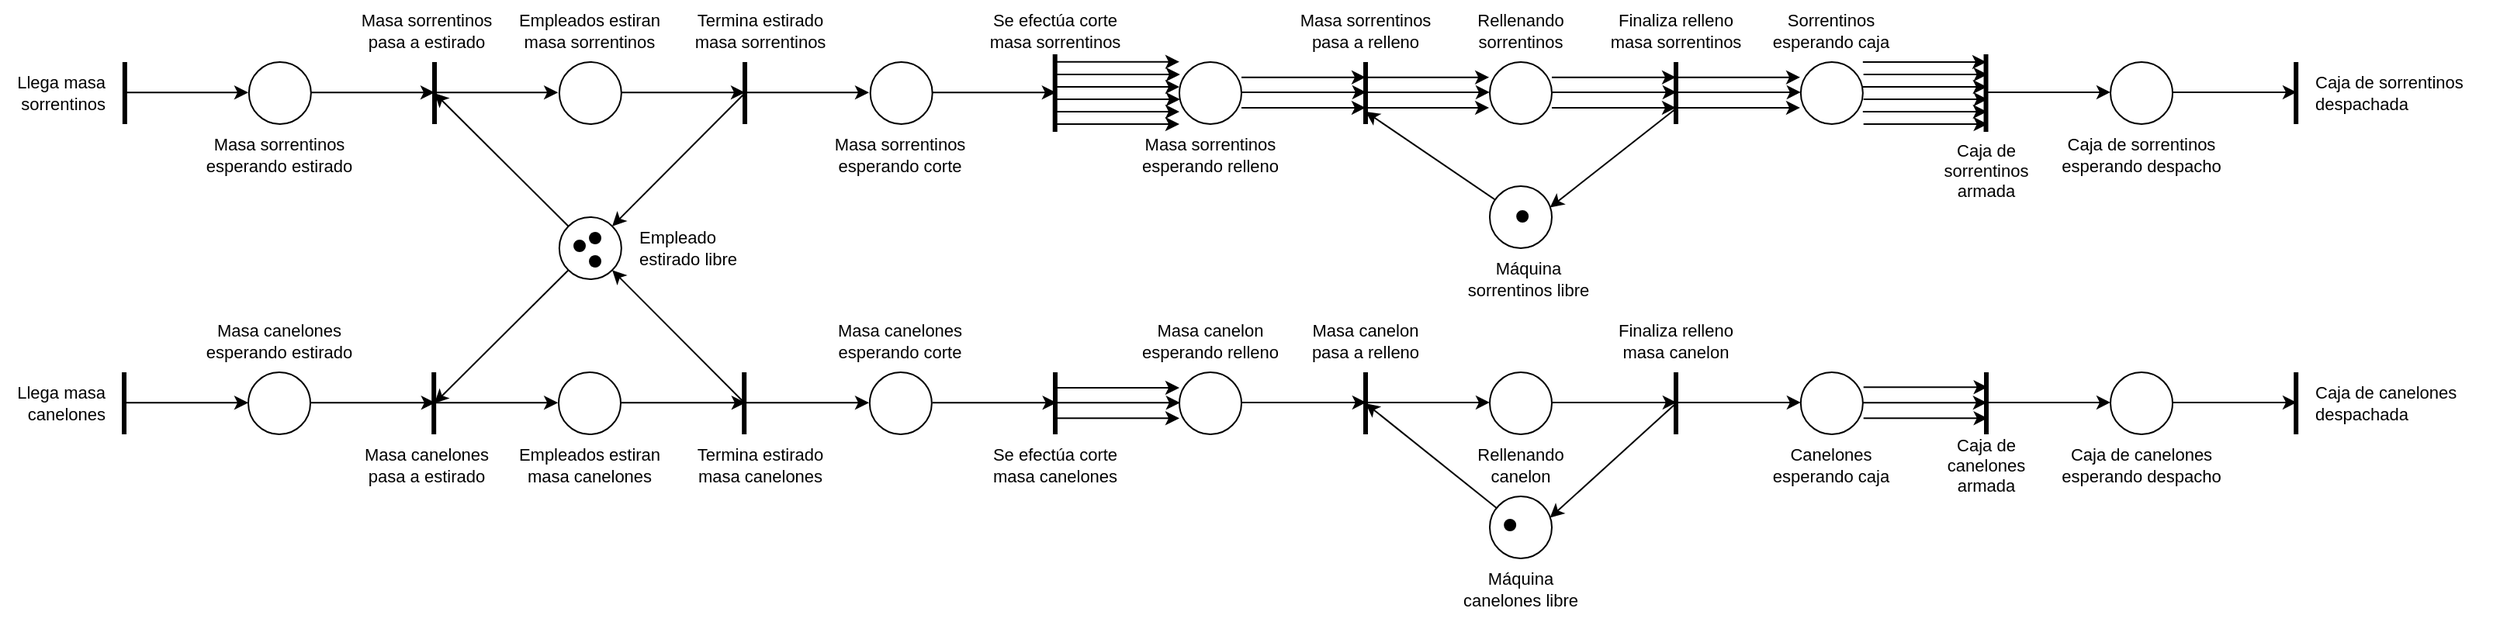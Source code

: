 <mxfile version="13.9.6" type="github">
  <diagram id="g_HcBNm5QV51gmT7OhGk" name="Page-1">
    <mxGraphModel dx="1673" dy="898" grid="1" gridSize="10" guides="1" tooltips="1" connect="1" arrows="1" fold="1" page="1" pageScale="1" pageWidth="1654" pageHeight="1169" math="0" shadow="0">
      <root>
        <mxCell id="0" />
        <mxCell id="1" parent="0" />
        <mxCell id="V5hoFHGnkRwSR9a1hQXE-2" value="" style="endArrow=none;html=1;strokeWidth=3;" parent="1" edge="1">
          <mxGeometry width="50" height="50" relative="1" as="geometry">
            <mxPoint x="297" y="240" as="sourcePoint" />
            <mxPoint x="297" y="200" as="targetPoint" />
          </mxGeometry>
        </mxCell>
        <mxCell id="V5hoFHGnkRwSR9a1hQXE-8" value="" style="endArrow=none;html=1;strokeWidth=3;" parent="1" edge="1">
          <mxGeometry width="50" height="50" relative="1" as="geometry">
            <mxPoint x="296.58" y="440.0" as="sourcePoint" />
            <mxPoint x="296.58" y="400" as="targetPoint" />
          </mxGeometry>
        </mxCell>
        <mxCell id="V5hoFHGnkRwSR9a1hQXE-29" value="" style="endArrow=classic;html=1;strokeWidth=1;" parent="1" edge="1">
          <mxGeometry width="50" height="50" relative="1" as="geometry">
            <mxPoint x="296.58" y="419.66" as="sourcePoint" />
            <mxPoint x="376.58" y="419.66" as="targetPoint" />
          </mxGeometry>
        </mxCell>
        <mxCell id="V5hoFHGnkRwSR9a1hQXE-31" value="" style="endArrow=classic;html=1;strokeWidth=1;" parent="1" edge="1">
          <mxGeometry width="50" height="50" relative="1" as="geometry">
            <mxPoint x="296.58" y="219.66" as="sourcePoint" />
            <mxPoint x="376.58" y="219.66" as="targetPoint" />
          </mxGeometry>
        </mxCell>
        <mxCell id="V5hoFHGnkRwSR9a1hQXE-69" value="" style="ellipse;whiteSpace=wrap;html=1;aspect=fixed;" parent="1" vertex="1">
          <mxGeometry x="177.0" y="400" width="40" height="40" as="geometry" />
        </mxCell>
        <mxCell id="V5hoFHGnkRwSR9a1hQXE-70" value="" style="endArrow=none;html=1;strokeWidth=3;" parent="1" edge="1">
          <mxGeometry width="50" height="50" relative="1" as="geometry">
            <mxPoint x="97.0" y="440.0" as="sourcePoint" />
            <mxPoint x="97.0" y="400.0" as="targetPoint" />
          </mxGeometry>
        </mxCell>
        <mxCell id="V5hoFHGnkRwSR9a1hQXE-71" value="" style="endArrow=classic;html=1;strokeWidth=1;" parent="1" edge="1">
          <mxGeometry width="50" height="50" relative="1" as="geometry">
            <mxPoint x="97.0" y="419.66" as="sourcePoint" />
            <mxPoint x="177.0" y="419.66" as="targetPoint" />
          </mxGeometry>
        </mxCell>
        <mxCell id="V5hoFHGnkRwSR9a1hQXE-72" value="" style="endArrow=classic;html=1;strokeWidth=1;" parent="1" edge="1">
          <mxGeometry width="50" height="50" relative="1" as="geometry">
            <mxPoint x="217.42" y="419.66" as="sourcePoint" />
            <mxPoint x="297.42" y="419.66" as="targetPoint" />
          </mxGeometry>
        </mxCell>
        <mxCell id="V5hoFHGnkRwSR9a1hQXE-73" value="" style="endArrow=none;html=1;strokeWidth=3;" parent="1" edge="1">
          <mxGeometry width="50" height="50" relative="1" as="geometry">
            <mxPoint x="97.42" y="240.0" as="sourcePoint" />
            <mxPoint x="97.42" y="200.0" as="targetPoint" />
          </mxGeometry>
        </mxCell>
        <mxCell id="V5hoFHGnkRwSR9a1hQXE-74" value="" style="endArrow=classic;html=1;strokeWidth=1;" parent="1" edge="1">
          <mxGeometry width="50" height="50" relative="1" as="geometry">
            <mxPoint x="97.0" y="219.66" as="sourcePoint" />
            <mxPoint x="177.0" y="219.66" as="targetPoint" />
          </mxGeometry>
        </mxCell>
        <mxCell id="V5hoFHGnkRwSR9a1hQXE-75" value="" style="ellipse;whiteSpace=wrap;html=1;aspect=fixed;" parent="1" vertex="1">
          <mxGeometry x="177.42" y="200" width="40" height="40" as="geometry" />
        </mxCell>
        <mxCell id="V5hoFHGnkRwSR9a1hQXE-76" value="" style="endArrow=classic;html=1;strokeWidth=1;" parent="1" edge="1">
          <mxGeometry width="50" height="50" relative="1" as="geometry">
            <mxPoint x="217.0" y="219.66" as="sourcePoint" />
            <mxPoint x="297" y="219.66" as="targetPoint" />
          </mxGeometry>
        </mxCell>
        <mxCell id="V5hoFHGnkRwSR9a1hQXE-88" value="&lt;div&gt;Llega masa sorrentinos&lt;/div&gt;" style="text;html=1;strokeColor=none;fillColor=none;align=right;verticalAlign=middle;whiteSpace=wrap;rounded=0;fontSize=11;" parent="1" vertex="1">
          <mxGeometry x="17" y="200" width="70" height="40" as="geometry" />
        </mxCell>
        <mxCell id="V5hoFHGnkRwSR9a1hQXE-89" value="&lt;div&gt;Llega masa canelones&lt;/div&gt;" style="text;html=1;strokeColor=none;fillColor=none;align=right;verticalAlign=middle;whiteSpace=wrap;rounded=0;fontSize=11;" parent="1" vertex="1">
          <mxGeometry x="17" y="400" width="70" height="40" as="geometry" />
        </mxCell>
        <mxCell id="V5hoFHGnkRwSR9a1hQXE-90" value="" style="ellipse;whiteSpace=wrap;html=1;aspect=fixed;" parent="1" vertex="1">
          <mxGeometry x="377" y="400" width="40" height="40" as="geometry" />
        </mxCell>
        <mxCell id="V5hoFHGnkRwSR9a1hQXE-91" value="" style="ellipse;whiteSpace=wrap;html=1;aspect=fixed;" parent="1" vertex="1">
          <mxGeometry x="377.42" y="200" width="40" height="40" as="geometry" />
        </mxCell>
        <mxCell id="V5hoFHGnkRwSR9a1hQXE-92" value="" style="ellipse;whiteSpace=wrap;html=1;aspect=fixed;" parent="1" vertex="1">
          <mxGeometry x="377.42" y="300" width="40" height="40" as="geometry" />
        </mxCell>
        <mxCell id="V5hoFHGnkRwSR9a1hQXE-93" value="" style="endArrow=none;html=1;strokeWidth=3;" parent="1" edge="1">
          <mxGeometry width="50" height="50" relative="1" as="geometry">
            <mxPoint x="497.0" y="240.0" as="sourcePoint" />
            <mxPoint x="497.0" y="200" as="targetPoint" />
          </mxGeometry>
        </mxCell>
        <mxCell id="V5hoFHGnkRwSR9a1hQXE-94" value="" style="endArrow=none;html=1;strokeWidth=3;" parent="1" edge="1">
          <mxGeometry width="50" height="50" relative="1" as="geometry">
            <mxPoint x="496.58" y="440" as="sourcePoint" />
            <mxPoint x="496.58" y="400" as="targetPoint" />
          </mxGeometry>
        </mxCell>
        <mxCell id="V5hoFHGnkRwSR9a1hQXE-95" value="" style="endArrow=classic;html=1;strokeWidth=1;" parent="1" edge="1">
          <mxGeometry width="50" height="50" relative="1" as="geometry">
            <mxPoint x="417.42" y="419.66" as="sourcePoint" />
            <mxPoint x="497.42" y="419.66" as="targetPoint" />
          </mxGeometry>
        </mxCell>
        <mxCell id="V5hoFHGnkRwSR9a1hQXE-96" value="" style="endArrow=classic;html=1;strokeWidth=1;" parent="1" edge="1">
          <mxGeometry width="50" height="50" relative="1" as="geometry">
            <mxPoint x="417" y="219.66" as="sourcePoint" />
            <mxPoint x="497.0" y="219.66" as="targetPoint" />
          </mxGeometry>
        </mxCell>
        <mxCell id="V5hoFHGnkRwSR9a1hQXE-97" value="" style="endArrow=classic;html=1;strokeWidth=1;" parent="1" target="V5hoFHGnkRwSR9a1hQXE-92" edge="1">
          <mxGeometry width="50" height="50" relative="1" as="geometry">
            <mxPoint x="497" y="420" as="sourcePoint" />
            <mxPoint x="507.42" y="429.66" as="targetPoint" />
          </mxGeometry>
        </mxCell>
        <mxCell id="V5hoFHGnkRwSR9a1hQXE-98" value="" style="endArrow=classic;html=1;strokeWidth=1;" parent="1" target="V5hoFHGnkRwSR9a1hQXE-92" edge="1">
          <mxGeometry width="50" height="50" relative="1" as="geometry">
            <mxPoint x="497" y="220" as="sourcePoint" />
            <mxPoint x="421.503" y="344.201" as="targetPoint" />
          </mxGeometry>
        </mxCell>
        <mxCell id="V5hoFHGnkRwSR9a1hQXE-99" value="" style="endArrow=classic;html=1;strokeWidth=1;" parent="1" source="V5hoFHGnkRwSR9a1hQXE-92" edge="1">
          <mxGeometry width="50" height="50" relative="1" as="geometry">
            <mxPoint x="507" y="430" as="sourcePoint" />
            <mxPoint x="297" y="420" as="targetPoint" />
          </mxGeometry>
        </mxCell>
        <mxCell id="V5hoFHGnkRwSR9a1hQXE-100" value="" style="endArrow=classic;html=1;strokeWidth=1;" parent="1" source="V5hoFHGnkRwSR9a1hQXE-92" edge="1">
          <mxGeometry width="50" height="50" relative="1" as="geometry">
            <mxPoint x="393.278" y="344.142" as="sourcePoint" />
            <mxPoint x="297" y="220" as="targetPoint" />
          </mxGeometry>
        </mxCell>
        <mxCell id="V5hoFHGnkRwSR9a1hQXE-102" value="&lt;div&gt;Empleados estiran&lt;/div&gt;&lt;div&gt;masa sorrentinos&lt;/div&gt;" style="text;html=1;strokeColor=none;fillColor=none;align=center;verticalAlign=middle;whiteSpace=wrap;rounded=0;fontSize=11;" parent="1" vertex="1">
          <mxGeometry x="337.42" y="160" width="119.58" height="40" as="geometry" />
        </mxCell>
        <mxCell id="V5hoFHGnkRwSR9a1hQXE-103" value="&lt;div&gt;Empleados estiran&lt;/div&gt;&lt;div&gt;masa canelones&lt;br&gt;&lt;/div&gt;" style="text;html=1;strokeColor=none;fillColor=none;align=center;verticalAlign=middle;whiteSpace=wrap;rounded=0;fontSize=11;" parent="1" vertex="1">
          <mxGeometry x="337.21" y="440" width="119.58" height="40" as="geometry" />
        </mxCell>
        <mxCell id="V5hoFHGnkRwSR9a1hQXE-104" value="" style="ellipse;whiteSpace=wrap;html=1;aspect=fixed;fontSize=11;fillColor=#000000;" parent="1" vertex="1">
          <mxGeometry x="397" y="310" width="7" height="7" as="geometry" />
        </mxCell>
        <mxCell id="V5hoFHGnkRwSR9a1hQXE-105" value="" style="ellipse;whiteSpace=wrap;html=1;aspect=fixed;fontSize=11;fillColor=#000000;" parent="1" vertex="1">
          <mxGeometry x="397" y="325" width="7" height="7" as="geometry" />
        </mxCell>
        <mxCell id="V5hoFHGnkRwSR9a1hQXE-106" value="" style="ellipse;whiteSpace=wrap;html=1;aspect=fixed;fontSize=11;fillColor=#000000;" parent="1" vertex="1">
          <mxGeometry x="387" y="315" width="7" height="7" as="geometry" />
        </mxCell>
        <mxCell id="V5hoFHGnkRwSR9a1hQXE-108" value="" style="ellipse;whiteSpace=wrap;html=1;aspect=fixed;" parent="1" vertex="1">
          <mxGeometry x="577.42" y="400" width="40" height="40" as="geometry" />
        </mxCell>
        <mxCell id="V5hoFHGnkRwSR9a1hQXE-109" value="" style="endArrow=classic;html=1;strokeWidth=1;" parent="1" edge="1">
          <mxGeometry width="50" height="50" relative="1" as="geometry">
            <mxPoint x="497" y="419.66" as="sourcePoint" />
            <mxPoint x="577" y="419.66" as="targetPoint" />
          </mxGeometry>
        </mxCell>
        <mxCell id="V5hoFHGnkRwSR9a1hQXE-112" value="" style="endArrow=classic;html=1;strokeWidth=1;" parent="1" edge="1">
          <mxGeometry width="50" height="50" relative="1" as="geometry">
            <mxPoint x="497" y="219.66" as="sourcePoint" />
            <mxPoint x="577" y="219.66" as="targetPoint" />
          </mxGeometry>
        </mxCell>
        <mxCell id="V5hoFHGnkRwSR9a1hQXE-113" value="" style="ellipse;whiteSpace=wrap;html=1;aspect=fixed;" parent="1" vertex="1">
          <mxGeometry x="577.84" y="200" width="40" height="40" as="geometry" />
        </mxCell>
        <mxCell id="V5hoFHGnkRwSR9a1hQXE-114" value="" style="endArrow=classic;html=1;strokeWidth=1;" parent="1" edge="1">
          <mxGeometry width="50" height="50" relative="1" as="geometry">
            <mxPoint x="617.42" y="219.66" as="sourcePoint" />
            <mxPoint x="697.42" y="219.66" as="targetPoint" />
          </mxGeometry>
        </mxCell>
        <mxCell id="V5hoFHGnkRwSR9a1hQXE-115" value="" style="endArrow=none;html=1;strokeWidth=3;" parent="1" edge="1">
          <mxGeometry width="50" height="50" relative="1" as="geometry">
            <mxPoint x="696.86" y="245" as="sourcePoint" />
            <mxPoint x="696.86" y="195" as="targetPoint" />
          </mxGeometry>
        </mxCell>
        <mxCell id="V5hoFHGnkRwSR9a1hQXE-116" value="" style="endArrow=classic;html=1;strokeWidth=1;" parent="1" edge="1">
          <mxGeometry width="50" height="50" relative="1" as="geometry">
            <mxPoint x="697.42" y="224" as="sourcePoint" />
            <mxPoint x="777.42" y="224" as="targetPoint" />
          </mxGeometry>
        </mxCell>
        <mxCell id="V5hoFHGnkRwSR9a1hQXE-117" value="" style="endArrow=classic;html=1;strokeWidth=1;" parent="1" edge="1">
          <mxGeometry width="50" height="50" relative="1" as="geometry">
            <mxPoint x="697.42" y="419.66" as="sourcePoint" />
            <mxPoint x="777.42" y="419.66" as="targetPoint" />
          </mxGeometry>
        </mxCell>
        <mxCell id="V5hoFHGnkRwSR9a1hQXE-118" value="" style="endArrow=classic;html=1;strokeWidth=1;" parent="1" edge="1">
          <mxGeometry width="50" height="50" relative="1" as="geometry">
            <mxPoint x="617.84" y="419.66" as="sourcePoint" />
            <mxPoint x="697.84" y="419.66" as="targetPoint" />
          </mxGeometry>
        </mxCell>
        <mxCell id="V5hoFHGnkRwSR9a1hQXE-119" value="" style="endArrow=none;html=1;strokeWidth=3;" parent="1" edge="1">
          <mxGeometry width="50" height="50" relative="1" as="geometry">
            <mxPoint x="697" y="440.0" as="sourcePoint" />
            <mxPoint x="697" y="400.0" as="targetPoint" />
          </mxGeometry>
        </mxCell>
        <mxCell id="V5hoFHGnkRwSR9a1hQXE-120" value="" style="endArrow=classic;html=1;strokeWidth=1;" parent="1" edge="1">
          <mxGeometry width="50" height="50" relative="1" as="geometry">
            <mxPoint x="697.0" y="429.66" as="sourcePoint" />
            <mxPoint x="777.0" y="429.66" as="targetPoint" />
          </mxGeometry>
        </mxCell>
        <mxCell id="V5hoFHGnkRwSR9a1hQXE-121" value="" style="endArrow=classic;html=1;strokeWidth=1;" parent="1" edge="1">
          <mxGeometry width="50" height="50" relative="1" as="geometry">
            <mxPoint x="697" y="410.0" as="sourcePoint" />
            <mxPoint x="777" y="410.0" as="targetPoint" />
          </mxGeometry>
        </mxCell>
        <mxCell id="V5hoFHGnkRwSR9a1hQXE-122" value="" style="endArrow=classic;html=1;strokeWidth=1;" parent="1" edge="1">
          <mxGeometry width="50" height="50" relative="1" as="geometry">
            <mxPoint x="697.42" y="208" as="sourcePoint" />
            <mxPoint x="777.42" y="208" as="targetPoint" />
          </mxGeometry>
        </mxCell>
        <mxCell id="V5hoFHGnkRwSR9a1hQXE-123" value="" style="endArrow=classic;html=1;strokeWidth=1;" parent="1" edge="1">
          <mxGeometry width="50" height="50" relative="1" as="geometry">
            <mxPoint x="697.0" y="216" as="sourcePoint" />
            <mxPoint x="777.0" y="216" as="targetPoint" />
          </mxGeometry>
        </mxCell>
        <mxCell id="V5hoFHGnkRwSR9a1hQXE-124" value="" style="endArrow=classic;html=1;strokeWidth=1;" parent="1" edge="1">
          <mxGeometry width="50" height="50" relative="1" as="geometry">
            <mxPoint x="697" y="199.84" as="sourcePoint" />
            <mxPoint x="777" y="199.84" as="targetPoint" />
          </mxGeometry>
        </mxCell>
        <mxCell id="V5hoFHGnkRwSR9a1hQXE-125" value="" style="endArrow=classic;html=1;strokeWidth=1;" parent="1" edge="1">
          <mxGeometry width="50" height="50" relative="1" as="geometry">
            <mxPoint x="697.0" y="240.0" as="sourcePoint" />
            <mxPoint x="777.0" y="240.0" as="targetPoint" />
          </mxGeometry>
        </mxCell>
        <mxCell id="V5hoFHGnkRwSR9a1hQXE-126" value="" style="endArrow=classic;html=1;strokeWidth=1;" parent="1" edge="1">
          <mxGeometry width="50" height="50" relative="1" as="geometry">
            <mxPoint x="697.0" y="232" as="sourcePoint" />
            <mxPoint x="777.0" y="232" as="targetPoint" />
          </mxGeometry>
        </mxCell>
        <mxCell id="V5hoFHGnkRwSR9a1hQXE-127" value="" style="ellipse;whiteSpace=wrap;html=1;aspect=fixed;" parent="1" vertex="1">
          <mxGeometry x="777.0" y="200" width="40" height="40" as="geometry" />
        </mxCell>
        <mxCell id="V5hoFHGnkRwSR9a1hQXE-129" value="" style="ellipse;whiteSpace=wrap;html=1;aspect=fixed;" parent="1" vertex="1">
          <mxGeometry x="777.0" y="400" width="40" height="40" as="geometry" />
        </mxCell>
        <mxCell id="V5hoFHGnkRwSR9a1hQXE-130" value="" style="endArrow=none;html=1;strokeWidth=3;" parent="1" edge="1">
          <mxGeometry width="50" height="50" relative="1" as="geometry">
            <mxPoint x="897.0" y="240.0" as="sourcePoint" />
            <mxPoint x="897.0" y="200.0" as="targetPoint" />
          </mxGeometry>
        </mxCell>
        <mxCell id="V5hoFHGnkRwSR9a1hQXE-134" value="" style="endArrow=classic;html=1;strokeWidth=1;" parent="1" edge="1">
          <mxGeometry width="50" height="50" relative="1" as="geometry">
            <mxPoint x="817.42" y="219.49" as="sourcePoint" />
            <mxPoint x="897.42" y="219.49" as="targetPoint" />
          </mxGeometry>
        </mxCell>
        <mxCell id="V5hoFHGnkRwSR9a1hQXE-135" value="" style="endArrow=classic;html=1;strokeWidth=1;" parent="1" edge="1">
          <mxGeometry width="50" height="50" relative="1" as="geometry">
            <mxPoint x="817" y="229.49" as="sourcePoint" />
            <mxPoint x="897" y="229.49" as="targetPoint" />
          </mxGeometry>
        </mxCell>
        <mxCell id="V5hoFHGnkRwSR9a1hQXE-136" value="" style="endArrow=classic;html=1;strokeWidth=1;" parent="1" edge="1">
          <mxGeometry width="50" height="50" relative="1" as="geometry">
            <mxPoint x="817" y="209.83" as="sourcePoint" />
            <mxPoint x="897" y="209.83" as="targetPoint" />
          </mxGeometry>
        </mxCell>
        <mxCell id="V5hoFHGnkRwSR9a1hQXE-137" value="" style="ellipse;whiteSpace=wrap;html=1;aspect=fixed;" parent="1" vertex="1">
          <mxGeometry x="977.0" y="200" width="40" height="40" as="geometry" />
        </mxCell>
        <mxCell id="V5hoFHGnkRwSR9a1hQXE-138" value="" style="endArrow=classic;html=1;strokeWidth=1;" parent="1" edge="1">
          <mxGeometry width="50" height="50" relative="1" as="geometry">
            <mxPoint x="896.58" y="229.49" as="sourcePoint" />
            <mxPoint x="976.58" y="229.49" as="targetPoint" />
          </mxGeometry>
        </mxCell>
        <mxCell id="V5hoFHGnkRwSR9a1hQXE-139" value="" style="endArrow=classic;html=1;strokeWidth=1;" parent="1" edge="1">
          <mxGeometry width="50" height="50" relative="1" as="geometry">
            <mxPoint x="897.0" y="219.49" as="sourcePoint" />
            <mxPoint x="977.0" y="219.49" as="targetPoint" />
          </mxGeometry>
        </mxCell>
        <mxCell id="V5hoFHGnkRwSR9a1hQXE-140" value="" style="endArrow=classic;html=1;strokeWidth=1;" parent="1" edge="1">
          <mxGeometry width="50" height="50" relative="1" as="geometry">
            <mxPoint x="896.58" y="209.83" as="sourcePoint" />
            <mxPoint x="976.58" y="209.83" as="targetPoint" />
          </mxGeometry>
        </mxCell>
        <mxCell id="V5hoFHGnkRwSR9a1hQXE-141" value="" style="endArrow=none;html=1;strokeWidth=3;" parent="1" edge="1">
          <mxGeometry width="50" height="50" relative="1" as="geometry">
            <mxPoint x="1097" y="240.0" as="sourcePoint" />
            <mxPoint x="1097" y="200.0" as="targetPoint" />
          </mxGeometry>
        </mxCell>
        <mxCell id="V5hoFHGnkRwSR9a1hQXE-142" value="" style="endArrow=classic;html=1;strokeWidth=1;" parent="1" edge="1">
          <mxGeometry width="50" height="50" relative="1" as="geometry">
            <mxPoint x="1017.42" y="219.49" as="sourcePoint" />
            <mxPoint x="1097.42" y="219.49" as="targetPoint" />
          </mxGeometry>
        </mxCell>
        <mxCell id="V5hoFHGnkRwSR9a1hQXE-143" value="" style="endArrow=classic;html=1;strokeWidth=1;" parent="1" edge="1">
          <mxGeometry width="50" height="50" relative="1" as="geometry">
            <mxPoint x="1017" y="229.49" as="sourcePoint" />
            <mxPoint x="1097" y="229.49" as="targetPoint" />
          </mxGeometry>
        </mxCell>
        <mxCell id="V5hoFHGnkRwSR9a1hQXE-144" value="" style="endArrow=classic;html=1;strokeWidth=1;" parent="1" edge="1">
          <mxGeometry width="50" height="50" relative="1" as="geometry">
            <mxPoint x="1017" y="209.83" as="sourcePoint" />
            <mxPoint x="1097" y="209.83" as="targetPoint" />
          </mxGeometry>
        </mxCell>
        <mxCell id="V5hoFHGnkRwSR9a1hQXE-145" value="&lt;div&gt;Máquina&lt;/div&gt;&lt;div&gt;sorrentinos libre&lt;/div&gt;" style="text;html=1;strokeColor=none;fillColor=none;align=center;verticalAlign=middle;whiteSpace=wrap;rounded=0;fontSize=11;" parent="1" vertex="1">
          <mxGeometry x="956.58" y="320" width="90" height="40" as="geometry" />
        </mxCell>
        <mxCell id="V5hoFHGnkRwSR9a1hQXE-147" value="" style="ellipse;whiteSpace=wrap;html=1;aspect=fixed;" parent="1" vertex="1">
          <mxGeometry x="977" y="280" width="40" height="40" as="geometry" />
        </mxCell>
        <mxCell id="V5hoFHGnkRwSR9a1hQXE-150" value="" style="ellipse;whiteSpace=wrap;html=1;aspect=fixed;fontSize=11;fillColor=#000000;" parent="1" vertex="1">
          <mxGeometry x="994.58" y="296" width="7" height="7" as="geometry" />
        </mxCell>
        <mxCell id="V5hoFHGnkRwSR9a1hQXE-152" value="" style="endArrow=classic;html=1;strokeWidth=1;entryX=0.97;entryY=0.345;entryDx=0;entryDy=0;entryPerimeter=0;" parent="1" target="V5hoFHGnkRwSR9a1hQXE-147" edge="1">
          <mxGeometry width="50" height="50" relative="1" as="geometry">
            <mxPoint x="1097" y="230" as="sourcePoint" />
            <mxPoint x="1017" y="300" as="targetPoint" />
          </mxGeometry>
        </mxCell>
        <mxCell id="V5hoFHGnkRwSR9a1hQXE-154" value="" style="endArrow=classic;html=1;strokeWidth=1;" parent="1" source="V5hoFHGnkRwSR9a1hQXE-147" edge="1">
          <mxGeometry width="50" height="50" relative="1" as="geometry">
            <mxPoint x="1109" y="232" as="sourcePoint" />
            <mxPoint x="897" y="232" as="targetPoint" />
          </mxGeometry>
        </mxCell>
        <mxCell id="V5hoFHGnkRwSR9a1hQXE-156" value="" style="ellipse;whiteSpace=wrap;html=1;aspect=fixed;" parent="1" vertex="1">
          <mxGeometry x="1177.42" y="200" width="40" height="40" as="geometry" />
        </mxCell>
        <mxCell id="V5hoFHGnkRwSR9a1hQXE-157" value="" style="endArrow=classic;html=1;strokeWidth=1;" parent="1" edge="1">
          <mxGeometry width="50" height="50" relative="1" as="geometry">
            <mxPoint x="1097" y="229.49" as="sourcePoint" />
            <mxPoint x="1177" y="229.49" as="targetPoint" />
          </mxGeometry>
        </mxCell>
        <mxCell id="V5hoFHGnkRwSR9a1hQXE-158" value="" style="endArrow=classic;html=1;strokeWidth=1;" parent="1" edge="1">
          <mxGeometry width="50" height="50" relative="1" as="geometry">
            <mxPoint x="1097.42" y="219.49" as="sourcePoint" />
            <mxPoint x="1177.42" y="219.49" as="targetPoint" />
          </mxGeometry>
        </mxCell>
        <mxCell id="V5hoFHGnkRwSR9a1hQXE-159" value="" style="endArrow=classic;html=1;strokeWidth=1;" parent="1" edge="1">
          <mxGeometry width="50" height="50" relative="1" as="geometry">
            <mxPoint x="1097" y="209.83" as="sourcePoint" />
            <mxPoint x="1177" y="209.83" as="targetPoint" />
          </mxGeometry>
        </mxCell>
        <mxCell id="V5hoFHGnkRwSR9a1hQXE-160" value="" style="endArrow=classic;html=1;strokeWidth=1;" parent="1" edge="1">
          <mxGeometry width="50" height="50" relative="1" as="geometry">
            <mxPoint x="1217.84" y="240" as="sourcePoint" />
            <mxPoint x="1297.84" y="240" as="targetPoint" />
          </mxGeometry>
        </mxCell>
        <mxCell id="V5hoFHGnkRwSR9a1hQXE-161" value="" style="endArrow=classic;html=1;strokeWidth=1;" parent="1" edge="1">
          <mxGeometry width="50" height="50" relative="1" as="geometry">
            <mxPoint x="1217.42" y="232" as="sourcePoint" />
            <mxPoint x="1297.42" y="232" as="targetPoint" />
          </mxGeometry>
        </mxCell>
        <mxCell id="V5hoFHGnkRwSR9a1hQXE-162" value="" style="endArrow=classic;html=1;strokeWidth=1;" parent="1" edge="1">
          <mxGeometry width="50" height="50" relative="1" as="geometry">
            <mxPoint x="1217.84" y="224" as="sourcePoint" />
            <mxPoint x="1297.84" y="224" as="targetPoint" />
          </mxGeometry>
        </mxCell>
        <mxCell id="V5hoFHGnkRwSR9a1hQXE-163" value="" style="endArrow=classic;html=1;strokeWidth=1;" parent="1" edge="1">
          <mxGeometry width="50" height="50" relative="1" as="geometry">
            <mxPoint x="1217.42" y="216" as="sourcePoint" />
            <mxPoint x="1297.42" y="216" as="targetPoint" />
          </mxGeometry>
        </mxCell>
        <mxCell id="V5hoFHGnkRwSR9a1hQXE-164" value="" style="endArrow=classic;html=1;strokeWidth=1;" parent="1" edge="1">
          <mxGeometry width="50" height="50" relative="1" as="geometry">
            <mxPoint x="1217.84" y="208" as="sourcePoint" />
            <mxPoint x="1297.84" y="208" as="targetPoint" />
          </mxGeometry>
        </mxCell>
        <mxCell id="V5hoFHGnkRwSR9a1hQXE-165" value="" style="endArrow=classic;html=1;strokeWidth=1;" parent="1" edge="1">
          <mxGeometry width="50" height="50" relative="1" as="geometry">
            <mxPoint x="1217.42" y="200" as="sourcePoint" />
            <mxPoint x="1297" y="200" as="targetPoint" />
          </mxGeometry>
        </mxCell>
        <mxCell id="V5hoFHGnkRwSR9a1hQXE-166" value="" style="endArrow=none;html=1;strokeWidth=3;" parent="1" edge="1">
          <mxGeometry width="50" height="50" relative="1" as="geometry">
            <mxPoint x="1296.76" y="245" as="sourcePoint" />
            <mxPoint x="1296.76" y="195" as="targetPoint" />
          </mxGeometry>
        </mxCell>
        <mxCell id="V5hoFHGnkRwSR9a1hQXE-167" value="" style="endArrow=classic;html=1;strokeWidth=1;" parent="1" edge="1">
          <mxGeometry width="50" height="50" relative="1" as="geometry">
            <mxPoint x="1297" y="219.49" as="sourcePoint" />
            <mxPoint x="1377" y="219.49" as="targetPoint" />
          </mxGeometry>
        </mxCell>
        <mxCell id="V5hoFHGnkRwSR9a1hQXE-168" value="" style="ellipse;whiteSpace=wrap;html=1;aspect=fixed;" parent="1" vertex="1">
          <mxGeometry x="1377.0" y="200" width="40" height="40" as="geometry" />
        </mxCell>
        <mxCell id="V5hoFHGnkRwSR9a1hQXE-169" value="" style="endArrow=classic;html=1;strokeWidth=1;" parent="1" edge="1">
          <mxGeometry width="50" height="50" relative="1" as="geometry">
            <mxPoint x="1417" y="219.49" as="sourcePoint" />
            <mxPoint x="1497" y="219.49" as="targetPoint" />
          </mxGeometry>
        </mxCell>
        <mxCell id="V5hoFHGnkRwSR9a1hQXE-170" value="" style="endArrow=none;html=1;strokeWidth=3;" parent="1" edge="1">
          <mxGeometry width="50" height="50" relative="1" as="geometry">
            <mxPoint x="1496.58" y="240.0" as="sourcePoint" />
            <mxPoint x="1496.58" y="200.0" as="targetPoint" />
          </mxGeometry>
        </mxCell>
        <mxCell id="V5hoFHGnkRwSR9a1hQXE-171" value="Caja de sorrentinos esperando despacho" style="text;html=1;strokeColor=none;fillColor=none;align=center;verticalAlign=middle;whiteSpace=wrap;rounded=0;fontSize=11;" parent="1" vertex="1">
          <mxGeometry x="1337" y="240" width="120" height="40" as="geometry" />
        </mxCell>
        <mxCell id="V5hoFHGnkRwSR9a1hQXE-172" value="&lt;div&gt;Empleado&lt;/div&gt;&lt;div&gt;estirado libre&lt;/div&gt;" style="text;html=1;strokeColor=none;fillColor=none;align=left;verticalAlign=middle;whiteSpace=wrap;rounded=0;fontSize=11;" parent="1" vertex="1">
          <mxGeometry x="427.0" y="300" width="90" height="40" as="geometry" />
        </mxCell>
        <mxCell id="V5hoFHGnkRwSR9a1hQXE-174" value="" style="endArrow=none;html=1;strokeWidth=3;" parent="1" edge="1">
          <mxGeometry width="50" height="50" relative="1" as="geometry">
            <mxPoint x="897.0" y="440" as="sourcePoint" />
            <mxPoint x="897.0" y="400" as="targetPoint" />
          </mxGeometry>
        </mxCell>
        <mxCell id="V5hoFHGnkRwSR9a1hQXE-175" value="" style="endArrow=classic;html=1;strokeWidth=1;" parent="1" edge="1">
          <mxGeometry width="50" height="50" relative="1" as="geometry">
            <mxPoint x="817.42" y="419.49" as="sourcePoint" />
            <mxPoint x="897.42" y="419.49" as="targetPoint" />
          </mxGeometry>
        </mxCell>
        <mxCell id="V5hoFHGnkRwSR9a1hQXE-178" value="" style="ellipse;whiteSpace=wrap;html=1;aspect=fixed;" parent="1" vertex="1">
          <mxGeometry x="977.0" y="400" width="40" height="40" as="geometry" />
        </mxCell>
        <mxCell id="V5hoFHGnkRwSR9a1hQXE-180" value="" style="endArrow=classic;html=1;strokeWidth=1;" parent="1" edge="1">
          <mxGeometry width="50" height="50" relative="1" as="geometry">
            <mxPoint x="897.0" y="419.49" as="sourcePoint" />
            <mxPoint x="977.0" y="419.49" as="targetPoint" />
          </mxGeometry>
        </mxCell>
        <mxCell id="V5hoFHGnkRwSR9a1hQXE-182" value="" style="endArrow=none;html=1;strokeWidth=3;" parent="1" edge="1">
          <mxGeometry width="50" height="50" relative="1" as="geometry">
            <mxPoint x="1097.0" y="440" as="sourcePoint" />
            <mxPoint x="1097.0" y="400" as="targetPoint" />
          </mxGeometry>
        </mxCell>
        <mxCell id="V5hoFHGnkRwSR9a1hQXE-183" value="" style="endArrow=classic;html=1;strokeWidth=1;" parent="1" edge="1">
          <mxGeometry width="50" height="50" relative="1" as="geometry">
            <mxPoint x="1017.42" y="419.49" as="sourcePoint" />
            <mxPoint x="1097.42" y="419.49" as="targetPoint" />
          </mxGeometry>
        </mxCell>
        <mxCell id="V5hoFHGnkRwSR9a1hQXE-186" value="&lt;div&gt;Máquina&lt;/div&gt;&lt;div&gt;canelones libre&lt;/div&gt;" style="text;html=1;strokeColor=none;fillColor=none;align=center;verticalAlign=middle;whiteSpace=wrap;rounded=0;fontSize=11;" parent="1" vertex="1">
          <mxGeometry x="957" y="520" width="80" height="40" as="geometry" />
        </mxCell>
        <mxCell id="V5hoFHGnkRwSR9a1hQXE-187" value="" style="ellipse;whiteSpace=wrap;html=1;aspect=fixed;" parent="1" vertex="1">
          <mxGeometry x="977" y="480" width="40" height="40" as="geometry" />
        </mxCell>
        <mxCell id="V5hoFHGnkRwSR9a1hQXE-188" value="" style="ellipse;whiteSpace=wrap;html=1;aspect=fixed;fontSize=11;fillColor=#000000;" parent="1" vertex="1">
          <mxGeometry x="986.58" y="495" width="7" height="7" as="geometry" />
        </mxCell>
        <mxCell id="V5hoFHGnkRwSR9a1hQXE-189" value="" style="endArrow=classic;html=1;strokeWidth=1;entryX=0.97;entryY=0.345;entryDx=0;entryDy=0;entryPerimeter=0;" parent="1" target="V5hoFHGnkRwSR9a1hQXE-187" edge="1">
          <mxGeometry width="50" height="50" relative="1" as="geometry">
            <mxPoint x="1097" y="420" as="sourcePoint" />
            <mxPoint x="1017" y="500" as="targetPoint" />
          </mxGeometry>
        </mxCell>
        <mxCell id="V5hoFHGnkRwSR9a1hQXE-190" value="" style="endArrow=classic;html=1;strokeWidth=1;" parent="1" source="V5hoFHGnkRwSR9a1hQXE-187" edge="1">
          <mxGeometry width="50" height="50" relative="1" as="geometry">
            <mxPoint x="1109" y="432" as="sourcePoint" />
            <mxPoint x="897" y="420" as="targetPoint" />
          </mxGeometry>
        </mxCell>
        <mxCell id="V5hoFHGnkRwSR9a1hQXE-191" value="" style="ellipse;whiteSpace=wrap;html=1;aspect=fixed;" parent="1" vertex="1">
          <mxGeometry x="1177.42" y="400" width="40" height="40" as="geometry" />
        </mxCell>
        <mxCell id="V5hoFHGnkRwSR9a1hQXE-193" value="" style="endArrow=classic;html=1;strokeWidth=1;" parent="1" edge="1">
          <mxGeometry width="50" height="50" relative="1" as="geometry">
            <mxPoint x="1097.42" y="419.49" as="sourcePoint" />
            <mxPoint x="1177.42" y="419.49" as="targetPoint" />
          </mxGeometry>
        </mxCell>
        <mxCell id="V5hoFHGnkRwSR9a1hQXE-197" value="" style="endArrow=classic;html=1;strokeWidth=1;" parent="1" edge="1">
          <mxGeometry width="50" height="50" relative="1" as="geometry">
            <mxPoint x="1217.84" y="429.58" as="sourcePoint" />
            <mxPoint x="1297.84" y="429.58" as="targetPoint" />
          </mxGeometry>
        </mxCell>
        <mxCell id="V5hoFHGnkRwSR9a1hQXE-198" value="" style="endArrow=classic;html=1;strokeWidth=1;" parent="1" edge="1">
          <mxGeometry width="50" height="50" relative="1" as="geometry">
            <mxPoint x="1217.42" y="419.58" as="sourcePoint" />
            <mxPoint x="1297.42" y="419.58" as="targetPoint" />
          </mxGeometry>
        </mxCell>
        <mxCell id="V5hoFHGnkRwSR9a1hQXE-199" value="" style="endArrow=classic;html=1;strokeWidth=1;" parent="1" edge="1">
          <mxGeometry width="50" height="50" relative="1" as="geometry">
            <mxPoint x="1217.84" y="409.58" as="sourcePoint" />
            <mxPoint x="1297.84" y="409.58" as="targetPoint" />
          </mxGeometry>
        </mxCell>
        <mxCell id="V5hoFHGnkRwSR9a1hQXE-201" value="" style="endArrow=none;html=1;strokeWidth=3;" parent="1" edge="1">
          <mxGeometry width="50" height="50" relative="1" as="geometry">
            <mxPoint x="1297" y="440" as="sourcePoint" />
            <mxPoint x="1297" y="400" as="targetPoint" />
          </mxGeometry>
        </mxCell>
        <mxCell id="V5hoFHGnkRwSR9a1hQXE-202" value="" style="endArrow=classic;html=1;strokeWidth=1;" parent="1" edge="1">
          <mxGeometry width="50" height="50" relative="1" as="geometry">
            <mxPoint x="1297.0" y="419.49" as="sourcePoint" />
            <mxPoint x="1377.0" y="419.49" as="targetPoint" />
          </mxGeometry>
        </mxCell>
        <mxCell id="V5hoFHGnkRwSR9a1hQXE-203" value="" style="ellipse;whiteSpace=wrap;html=1;aspect=fixed;" parent="1" vertex="1">
          <mxGeometry x="1377.0" y="400" width="40" height="40" as="geometry" />
        </mxCell>
        <mxCell id="V5hoFHGnkRwSR9a1hQXE-204" value="" style="endArrow=classic;html=1;strokeWidth=1;" parent="1" edge="1">
          <mxGeometry width="50" height="50" relative="1" as="geometry">
            <mxPoint x="1417.0" y="419.49" as="sourcePoint" />
            <mxPoint x="1497.0" y="419.49" as="targetPoint" />
          </mxGeometry>
        </mxCell>
        <mxCell id="V5hoFHGnkRwSR9a1hQXE-205" value="" style="endArrow=none;html=1;strokeWidth=3;" parent="1" edge="1">
          <mxGeometry width="50" height="50" relative="1" as="geometry">
            <mxPoint x="1496.58" y="440" as="sourcePoint" />
            <mxPoint x="1496.58" y="400" as="targetPoint" />
          </mxGeometry>
        </mxCell>
        <mxCell id="V5hoFHGnkRwSR9a1hQXE-207" value="Rellenando canelon" style="text;html=1;strokeColor=none;fillColor=none;align=center;verticalAlign=middle;whiteSpace=wrap;rounded=0;fontSize=11;" parent="1" vertex="1">
          <mxGeometry x="952" y="440" width="90" height="40" as="geometry" />
        </mxCell>
        <mxCell id="V5hoFHGnkRwSR9a1hQXE-208" value="Rellenando sorrentinos" style="text;html=1;strokeColor=none;fillColor=none;align=center;verticalAlign=middle;whiteSpace=wrap;rounded=0;fontSize=11;" parent="1" vertex="1">
          <mxGeometry x="946.58" y="160" width="100.42" height="40" as="geometry" />
        </mxCell>
        <mxCell id="V5hoFHGnkRwSR9a1hQXE-209" value="&lt;div&gt;Sorrentinos&lt;/div&gt;&lt;div&gt;esperando caja&lt;br&gt;&lt;/div&gt;" style="text;html=1;strokeColor=none;fillColor=none;align=center;verticalAlign=middle;whiteSpace=wrap;rounded=0;fontSize=11;" parent="1" vertex="1">
          <mxGeometry x="1147.21" y="160" width="100.42" height="40" as="geometry" />
        </mxCell>
        <mxCell id="V5hoFHGnkRwSR9a1hQXE-210" value="Canelones esperando caja" style="text;html=1;strokeColor=none;fillColor=none;align=center;verticalAlign=middle;whiteSpace=wrap;rounded=0;fontSize=11;" parent="1" vertex="1">
          <mxGeometry x="1147.21" y="440" width="100.42" height="40" as="geometry" />
        </mxCell>
        <mxCell id="V5hoFHGnkRwSR9a1hQXE-211" value="&lt;div&gt;Caja de canelones&lt;/div&gt;&lt;div&gt;armada&lt;/div&gt;" style="text;html=1;strokeColor=none;fillColor=none;align=center;verticalAlign=middle;whiteSpace=wrap;rounded=0;fontSize=11;" parent="1" vertex="1">
          <mxGeometry x="1257" y="440" width="80" height="40" as="geometry" />
        </mxCell>
        <mxCell id="V5hoFHGnkRwSR9a1hQXE-212" value="Caja de sorrentinos armada" style="text;html=1;strokeColor=none;fillColor=none;align=center;verticalAlign=middle;whiteSpace=wrap;rounded=0;fontSize=11;" parent="1" vertex="1">
          <mxGeometry x="1257" y="250" width="80" height="40" as="geometry" />
        </mxCell>
        <mxCell id="V5hoFHGnkRwSR9a1hQXE-213" value="Caja de canelones esperando despacho" style="text;html=1;strokeColor=none;fillColor=none;align=center;verticalAlign=middle;whiteSpace=wrap;rounded=0;fontSize=11;" parent="1" vertex="1">
          <mxGeometry x="1337" y="440" width="120" height="40" as="geometry" />
        </mxCell>
        <mxCell id="V5hoFHGnkRwSR9a1hQXE-214" value="&lt;div align=&quot;left&quot;&gt;Caja de canelones despachada&lt;/div&gt;" style="text;html=1;strokeColor=none;fillColor=none;align=left;verticalAlign=middle;whiteSpace=wrap;rounded=0;fontSize=11;" parent="1" vertex="1">
          <mxGeometry x="1507" y="400" width="120" height="40" as="geometry" />
        </mxCell>
        <mxCell id="V5hoFHGnkRwSR9a1hQXE-215" value="&lt;div align=&quot;left&quot;&gt;Caja de sorrentinos despachada&lt;/div&gt;" style="text;html=1;strokeColor=none;fillColor=none;align=left;verticalAlign=middle;whiteSpace=wrap;rounded=0;fontSize=11;" parent="1" vertex="1">
          <mxGeometry x="1507" y="200" width="120" height="40" as="geometry" />
        </mxCell>
        <mxCell id="V5hoFHGnkRwSR9a1hQXE-216" value="&lt;div&gt;Masa canelones&lt;/div&gt;&lt;div&gt;esperando estirado&lt;br&gt;&lt;/div&gt;" style="text;html=1;strokeColor=none;fillColor=none;align=center;verticalAlign=middle;whiteSpace=wrap;rounded=0;fontSize=11;" parent="1" vertex="1">
          <mxGeometry x="137" y="360" width="120" height="40" as="geometry" />
        </mxCell>
        <mxCell id="4axXDym9NoDT7p6fsjPK-1" value="&lt;div&gt;Masa sorrentinos&lt;/div&gt;&lt;div&gt;pasa a estirado&lt;/div&gt;" style="text;html=1;strokeColor=none;fillColor=none;align=center;verticalAlign=middle;whiteSpace=wrap;rounded=0;fontSize=11;" parent="1" vertex="1">
          <mxGeometry x="247" y="160" width="90" height="40" as="geometry" />
        </mxCell>
        <mxCell id="4axXDym9NoDT7p6fsjPK-3" value="&lt;div&gt;Masa canelones&lt;/div&gt;&lt;div&gt;pasa a estirado&lt;/div&gt;" style="text;html=1;strokeColor=none;fillColor=none;align=center;verticalAlign=middle;whiteSpace=wrap;rounded=0;fontSize=11;" parent="1" vertex="1">
          <mxGeometry x="247" y="440" width="90" height="40" as="geometry" />
        </mxCell>
        <mxCell id="4axXDym9NoDT7p6fsjPK-4" value="&lt;div&gt;Masa sorrentinos&lt;/div&gt;&lt;div&gt;esperando estirado&lt;br&gt;&lt;/div&gt;" style="text;html=1;strokeColor=none;fillColor=none;align=center;verticalAlign=middle;whiteSpace=wrap;rounded=0;fontSize=11;" parent="1" vertex="1">
          <mxGeometry x="137.42" y="240" width="120" height="40" as="geometry" />
        </mxCell>
        <mxCell id="4axXDym9NoDT7p6fsjPK-5" value="&lt;div&gt;Masa canelones&lt;/div&gt;&lt;div&gt;esperando corte&lt;br&gt;&lt;/div&gt;" style="text;html=1;strokeColor=none;fillColor=none;align=center;verticalAlign=middle;whiteSpace=wrap;rounded=0;fontSize=11;" parent="1" vertex="1">
          <mxGeometry x="537" y="360" width="120" height="40" as="geometry" />
        </mxCell>
        <mxCell id="4axXDym9NoDT7p6fsjPK-6" value="&lt;div&gt;Se efectúa corte&lt;br&gt;&lt;/div&gt;&lt;div&gt;masa sorrentinos&lt;/div&gt;" style="text;html=1;strokeColor=none;fillColor=none;align=center;verticalAlign=middle;whiteSpace=wrap;rounded=0;fontSize=11;" parent="1" vertex="1">
          <mxGeometry x="637" y="160" width="120" height="40" as="geometry" />
        </mxCell>
        <mxCell id="4axXDym9NoDT7p6fsjPK-7" value="&lt;div&gt;Termina estirado&lt;br&gt;&lt;/div&gt;&lt;div&gt;masa sorrentinos&lt;/div&gt;" style="text;html=1;strokeColor=none;fillColor=none;align=center;verticalAlign=middle;whiteSpace=wrap;rounded=0;fontSize=11;" parent="1" vertex="1">
          <mxGeometry x="456.79" y="160" width="100.21" height="40" as="geometry" />
        </mxCell>
        <mxCell id="4axXDym9NoDT7p6fsjPK-8" value="&lt;div&gt;Termina estirado&lt;br&gt;&lt;/div&gt;&lt;div&gt;masa canelones&lt;/div&gt;" style="text;html=1;strokeColor=none;fillColor=none;align=center;verticalAlign=middle;whiteSpace=wrap;rounded=0;fontSize=11;" parent="1" vertex="1">
          <mxGeometry x="456.79" y="440" width="100.21" height="40" as="geometry" />
        </mxCell>
        <mxCell id="4axXDym9NoDT7p6fsjPK-9" value="&lt;div&gt;Masa sorrentinos&lt;/div&gt;&lt;div&gt;esperando corte&lt;br&gt;&lt;/div&gt;" style="text;html=1;strokeColor=none;fillColor=none;align=center;verticalAlign=middle;whiteSpace=wrap;rounded=0;fontSize=11;" parent="1" vertex="1">
          <mxGeometry x="537" y="240" width="120" height="40" as="geometry" />
        </mxCell>
        <mxCell id="4axXDym9NoDT7p6fsjPK-10" value="&lt;div&gt;Se efectúa corte&lt;br&gt;&lt;/div&gt;&lt;div&gt;masa canelones&lt;/div&gt;" style="text;html=1;strokeColor=none;fillColor=none;align=center;verticalAlign=middle;whiteSpace=wrap;rounded=0;fontSize=11;" parent="1" vertex="1">
          <mxGeometry x="637" y="440" width="120" height="40" as="geometry" />
        </mxCell>
        <mxCell id="4axXDym9NoDT7p6fsjPK-12" value="&lt;div&gt;Masa canelon&lt;/div&gt;&lt;div&gt;esperando relleno&lt;br&gt;&lt;/div&gt;" style="text;html=1;strokeColor=none;fillColor=none;align=center;verticalAlign=middle;whiteSpace=wrap;rounded=0;fontSize=11;" parent="1" vertex="1">
          <mxGeometry x="737" y="360" width="120" height="40" as="geometry" />
        </mxCell>
        <mxCell id="4axXDym9NoDT7p6fsjPK-13" value="&lt;div&gt;Masa sorrentinos&lt;/div&gt;&lt;div&gt;esperando relleno&lt;br&gt;&lt;/div&gt;" style="text;html=1;strokeColor=none;fillColor=none;align=center;verticalAlign=middle;whiteSpace=wrap;rounded=0;fontSize=11;" parent="1" vertex="1">
          <mxGeometry x="737" y="240" width="120" height="40" as="geometry" />
        </mxCell>
        <mxCell id="4axXDym9NoDT7p6fsjPK-14" value="&lt;div&gt;Masa canelon&lt;/div&gt;&lt;div&gt;pasa a relleno&lt;br&gt;&lt;/div&gt;" style="text;html=1;strokeColor=none;fillColor=none;align=center;verticalAlign=middle;whiteSpace=wrap;rounded=0;fontSize=11;" parent="1" vertex="1">
          <mxGeometry x="836.58" y="360" width="120" height="40" as="geometry" />
        </mxCell>
        <mxCell id="4axXDym9NoDT7p6fsjPK-15" value="&lt;div&gt;Masa sorrentinos&lt;br&gt;&lt;/div&gt;&lt;div&gt;pasa a relleno&lt;br&gt;&lt;/div&gt;" style="text;html=1;strokeColor=none;fillColor=none;align=center;verticalAlign=middle;whiteSpace=wrap;rounded=0;fontSize=11;" parent="1" vertex="1">
          <mxGeometry x="836.58" y="160" width="120" height="40" as="geometry" />
        </mxCell>
        <mxCell id="4axXDym9NoDT7p6fsjPK-16" value="&lt;div&gt;Finaliza relleno&lt;br&gt;&lt;/div&gt;&lt;div&gt;masa canelon&lt;/div&gt;" style="text;html=1;strokeColor=none;fillColor=none;align=center;verticalAlign=middle;whiteSpace=wrap;rounded=0;fontSize=11;" parent="1" vertex="1">
          <mxGeometry x="1037" y="360" width="120" height="40" as="geometry" />
        </mxCell>
        <mxCell id="4axXDym9NoDT7p6fsjPK-17" value="&lt;div&gt;Finaliza relleno&lt;/div&gt;&lt;div&gt;masa sorrentinos&lt;br&gt;&lt;/div&gt;" style="text;html=1;strokeColor=none;fillColor=none;align=center;verticalAlign=middle;whiteSpace=wrap;rounded=0;fontSize=11;" parent="1" vertex="1">
          <mxGeometry x="1037" y="160" width="120" height="40" as="geometry" />
        </mxCell>
      </root>
    </mxGraphModel>
  </diagram>
</mxfile>
